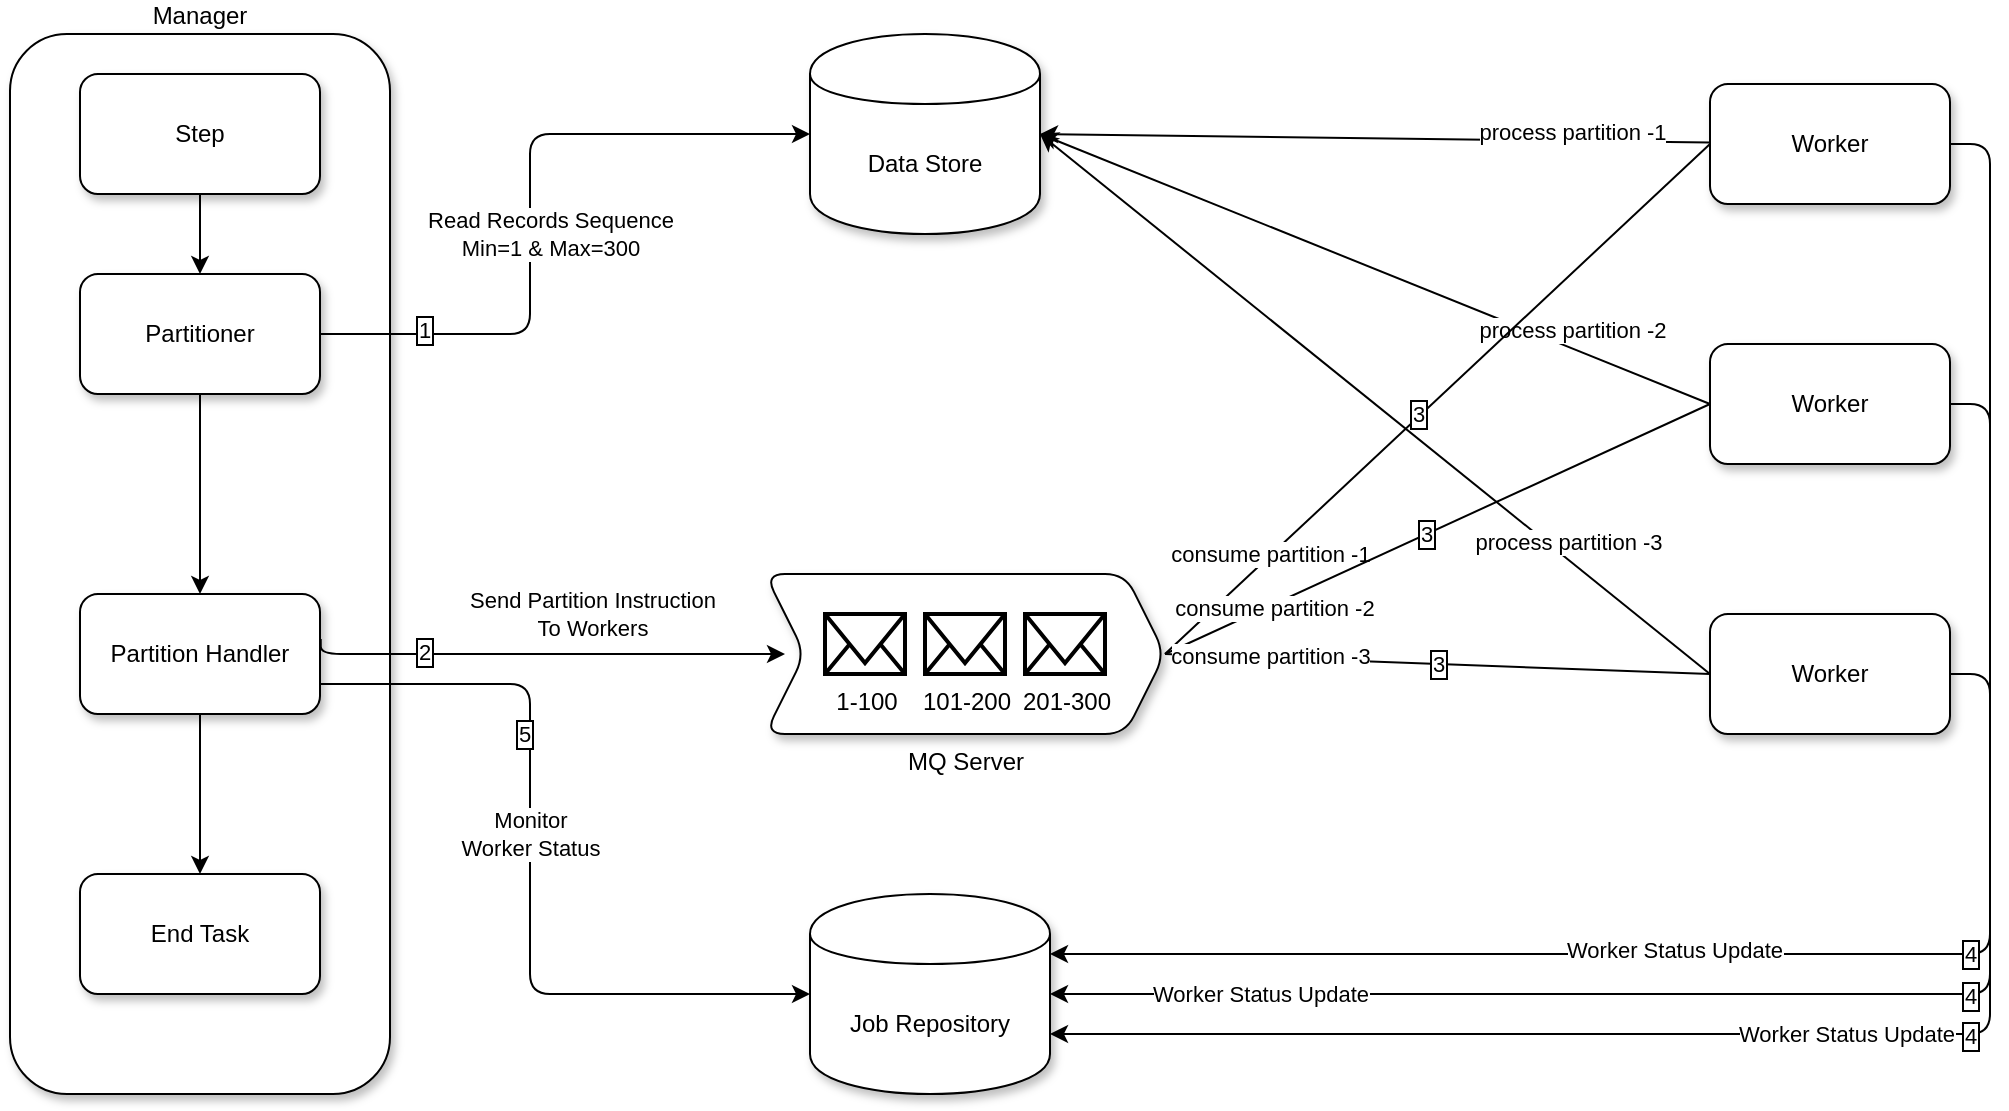 <mxfile version="14.7.6" type="github">
  <diagram id="N8ujg134AY5-pSwGKWIb" name="Page-1">
    <mxGraphModel dx="2308" dy="843" grid="1" gridSize="10" guides="1" tooltips="1" connect="1" arrows="1" fold="1" page="1" pageScale="1" pageWidth="1100" pageHeight="850" math="0" shadow="0">
      <root>
        <mxCell id="0" />
        <mxCell id="1" parent="0" />
        <mxCell id="v06ttbZFg-mQVMNtXIl2-1" value="Manager" style="whiteSpace=wrap;html=1;shadow=1;labelPosition=center;verticalLabelPosition=top;align=center;verticalAlign=bottom;labelBorderColor=none;rounded=1;" parent="1" vertex="1">
          <mxGeometry x="-1040" y="210" width="190" height="530" as="geometry" />
        </mxCell>
        <mxCell id="v06ttbZFg-mQVMNtXIl2-20" style="comic=0;orthogonalLoop=1;jettySize=auto;html=1;entryX=1;entryY=0.3;entryDx=0;entryDy=0;exitX=1;exitY=0.5;exitDx=0;exitDy=0;edgeStyle=orthogonalEdgeStyle;labelBorderColor=none;" parent="1" source="v06ttbZFg-mQVMNtXIl2-2" target="v06ttbZFg-mQVMNtXIl2-18" edge="1">
          <mxGeometry relative="1" as="geometry" />
        </mxCell>
        <mxCell id="uHiuThIKs9ukPwsspp7C-18" value="Worker Status Update" style="edgeLabel;html=1;align=center;verticalAlign=middle;resizable=0;points=[];labelBorderColor=none;rounded=1;" parent="v06ttbZFg-mQVMNtXIl2-20" vertex="1" connectable="0">
          <mxGeometry x="0.303" y="-2" relative="1" as="geometry">
            <mxPoint as="offset" />
          </mxGeometry>
        </mxCell>
        <mxCell id="uHiuThIKs9ukPwsspp7C-51" value="4" style="edgeLabel;html=1;align=center;verticalAlign=middle;resizable=0;points=[];labelBorderColor=#000000;rounded=1;" parent="v06ttbZFg-mQVMNtXIl2-20" vertex="1" connectable="0">
          <mxGeometry x="-0.108" relative="1" as="geometry">
            <mxPoint x="-10" y="26" as="offset" />
          </mxGeometry>
        </mxCell>
        <mxCell id="uHiuThIKs9ukPwsspp7C-23" style="edgeStyle=none;comic=0;orthogonalLoop=1;jettySize=auto;html=1;entryX=1;entryY=0.5;entryDx=0;entryDy=0;startArrow=none;startFill=0;endArrow=classic;endFill=1;labelBorderColor=none;" parent="1" source="v06ttbZFg-mQVMNtXIl2-2" target="uHiuThIKs9ukPwsspp7C-5" edge="1">
          <mxGeometry relative="1" as="geometry" />
        </mxCell>
        <mxCell id="uHiuThIKs9ukPwsspp7C-29" value="process partition -1" style="edgeLabel;html=1;align=center;verticalAlign=middle;resizable=0;points=[];labelBorderColor=none;rounded=1;" parent="uHiuThIKs9ukPwsspp7C-23" vertex="1" connectable="0">
          <mxGeometry x="-0.107" y="-4" relative="1" as="geometry">
            <mxPoint x="80.57" as="offset" />
          </mxGeometry>
        </mxCell>
        <mxCell id="v06ttbZFg-mQVMNtXIl2-2" value="Worker" style="whiteSpace=wrap;html=1;labelBorderColor=none;shadow=1;rounded=1;" parent="1" vertex="1">
          <mxGeometry x="-190" y="235" width="120" height="60" as="geometry" />
        </mxCell>
        <mxCell id="v06ttbZFg-mQVMNtXIl2-22" style="comic=0;orthogonalLoop=1;jettySize=auto;html=1;entryX=1;entryY=0.7;entryDx=0;entryDy=0;exitX=1;exitY=0.5;exitDx=0;exitDy=0;edgeStyle=orthogonalEdgeStyle;labelBorderColor=none;" parent="1" source="v06ttbZFg-mQVMNtXIl2-3" target="v06ttbZFg-mQVMNtXIl2-18" edge="1">
          <mxGeometry relative="1" as="geometry" />
        </mxCell>
        <mxCell id="uHiuThIKs9ukPwsspp7C-46" value="Worker Status Update" style="edgeLabel;html=1;align=center;verticalAlign=middle;resizable=0;points=[];labelBorderColor=none;rounded=1;" parent="v06ttbZFg-mQVMNtXIl2-22" vertex="1" connectable="0">
          <mxGeometry x="0.011" relative="1" as="geometry">
            <mxPoint as="offset" />
          </mxGeometry>
        </mxCell>
        <mxCell id="uHiuThIKs9ukPwsspp7C-53" value="4" style="edgeLabel;html=1;align=center;verticalAlign=middle;resizable=0;points=[];labelBorderColor=#000000;rounded=1;" parent="v06ttbZFg-mQVMNtXIl2-22" vertex="1" connectable="0">
          <mxGeometry x="-0.253" y="-1" relative="1" as="geometry">
            <mxPoint x="-9" y="35" as="offset" />
          </mxGeometry>
        </mxCell>
        <mxCell id="uHiuThIKs9ukPwsspp7C-24" style="edgeStyle=none;comic=0;orthogonalLoop=1;jettySize=auto;html=1;entryX=1;entryY=0.5;entryDx=0;entryDy=0;startArrow=none;startFill=0;endArrow=classic;endFill=1;exitX=0;exitY=0.5;exitDx=0;exitDy=0;labelBorderColor=none;" parent="1" source="v06ttbZFg-mQVMNtXIl2-3" target="uHiuThIKs9ukPwsspp7C-5" edge="1">
          <mxGeometry relative="1" as="geometry" />
        </mxCell>
        <mxCell id="uHiuThIKs9ukPwsspp7C-30" value="process partition -2" style="edgeLabel;html=1;align=center;verticalAlign=middle;resizable=0;points=[];labelBorderColor=none;rounded=1;" parent="uHiuThIKs9ukPwsspp7C-24" vertex="1" connectable="0">
          <mxGeometry x="-0.092" y="-1" relative="1" as="geometry">
            <mxPoint x="82.75" y="25.45" as="offset" />
          </mxGeometry>
        </mxCell>
        <mxCell id="v06ttbZFg-mQVMNtXIl2-3" value="Worker" style="whiteSpace=wrap;html=1;labelBorderColor=none;shadow=1;rounded=1;" parent="1" vertex="1">
          <mxGeometry x="-190" y="365" width="120" height="60" as="geometry" />
        </mxCell>
        <mxCell id="v06ttbZFg-mQVMNtXIl2-23" style="comic=0;orthogonalLoop=1;jettySize=auto;html=1;entryX=1;entryY=0.5;entryDx=0;entryDy=0;exitX=1;exitY=0.5;exitDx=0;exitDy=0;elbow=vertical;edgeStyle=orthogonalEdgeStyle;labelBorderColor=none;" parent="1" source="v06ttbZFg-mQVMNtXIl2-4" target="v06ttbZFg-mQVMNtXIl2-18" edge="1">
          <mxGeometry relative="1" as="geometry" />
        </mxCell>
        <mxCell id="uHiuThIKs9ukPwsspp7C-45" value="Worker Status Update" style="edgeLabel;html=1;align=center;verticalAlign=middle;resizable=0;points=[];labelBorderColor=none;rounded=1;" parent="v06ttbZFg-mQVMNtXIl2-23" vertex="1" connectable="0">
          <mxGeometry x="0.678" relative="1" as="geometry">
            <mxPoint as="offset" />
          </mxGeometry>
        </mxCell>
        <mxCell id="uHiuThIKs9ukPwsspp7C-52" value="4" style="edgeLabel;html=1;align=center;verticalAlign=middle;resizable=0;points=[];labelBorderColor=#000000;rounded=1;" parent="v06ttbZFg-mQVMNtXIl2-23" vertex="1" connectable="0">
          <mxGeometry x="-0.562" relative="1" as="geometry">
            <mxPoint x="-10" y="38" as="offset" />
          </mxGeometry>
        </mxCell>
        <mxCell id="uHiuThIKs9ukPwsspp7C-25" style="edgeStyle=none;comic=0;orthogonalLoop=1;jettySize=auto;html=1;entryX=1;entryY=0.5;entryDx=0;entryDy=0;startArrow=none;startFill=0;endArrow=classic;endFill=1;exitX=0;exitY=0.5;exitDx=0;exitDy=0;labelBorderColor=none;" parent="1" source="v06ttbZFg-mQVMNtXIl2-4" target="uHiuThIKs9ukPwsspp7C-5" edge="1">
          <mxGeometry relative="1" as="geometry">
            <mxPoint x="-210" y="550" as="sourcePoint" />
          </mxGeometry>
        </mxCell>
        <mxCell id="uHiuThIKs9ukPwsspp7C-31" value="process partition -3" style="edgeLabel;html=1;align=center;verticalAlign=middle;resizable=0;points=[];labelBorderColor=none;rounded=1;" parent="uHiuThIKs9ukPwsspp7C-25" vertex="1" connectable="0">
          <mxGeometry x="0.072" y="2" relative="1" as="geometry">
            <mxPoint x="109.84" y="76.89" as="offset" />
          </mxGeometry>
        </mxCell>
        <mxCell id="v06ttbZFg-mQVMNtXIl2-4" value="Worker" style="whiteSpace=wrap;html=1;labelBorderColor=none;shadow=1;rounded=1;" parent="1" vertex="1">
          <mxGeometry x="-190" y="500" width="120" height="60" as="geometry" />
        </mxCell>
        <mxCell id="v06ttbZFg-mQVMNtXIl2-8" style="edgeStyle=orthogonalEdgeStyle;orthogonalLoop=1;jettySize=auto;html=1;labelBorderColor=none;" parent="1" source="v06ttbZFg-mQVMNtXIl2-5" target="v06ttbZFg-mQVMNtXIl2-6" edge="1">
          <mxGeometry relative="1" as="geometry" />
        </mxCell>
        <mxCell id="v06ttbZFg-mQVMNtXIl2-5" value="Step" style="whiteSpace=wrap;html=1;labelBorderColor=none;shadow=1;rounded=1;" parent="1" vertex="1">
          <mxGeometry x="-1005" y="230" width="120" height="60" as="geometry" />
        </mxCell>
        <mxCell id="v06ttbZFg-mQVMNtXIl2-9" style="edgeStyle=orthogonalEdgeStyle;orthogonalLoop=1;jettySize=auto;html=1;labelBorderColor=none;" parent="1" source="v06ttbZFg-mQVMNtXIl2-6" target="v06ttbZFg-mQVMNtXIl2-7" edge="1">
          <mxGeometry relative="1" as="geometry" />
        </mxCell>
        <mxCell id="uHiuThIKs9ukPwsspp7C-6" style="edgeStyle=orthogonalEdgeStyle;comic=0;orthogonalLoop=1;jettySize=auto;html=1;entryX=0;entryY=0.5;entryDx=0;entryDy=0;labelBorderColor=none;" parent="1" source="v06ttbZFg-mQVMNtXIl2-6" target="uHiuThIKs9ukPwsspp7C-5" edge="1">
          <mxGeometry relative="1" as="geometry">
            <Array as="points">
              <mxPoint x="-780" y="360" />
              <mxPoint x="-780" y="260" />
            </Array>
          </mxGeometry>
        </mxCell>
        <mxCell id="uHiuThIKs9ukPwsspp7C-7" value="Read Records Sequence&lt;br&gt;Min=1 &amp;amp; Max=300" style="edgeLabel;html=1;align=center;verticalAlign=middle;resizable=0;points=[];labelBorderColor=none;rounded=1;" parent="uHiuThIKs9ukPwsspp7C-6" vertex="1" connectable="0">
          <mxGeometry x="0.489" relative="1" as="geometry">
            <mxPoint x="-42" y="50" as="offset" />
          </mxGeometry>
        </mxCell>
        <mxCell id="uHiuThIKs9ukPwsspp7C-47" value="1" style="edgeLabel;html=1;align=center;verticalAlign=middle;resizable=0;points=[];labelBorderColor=#000000;rounded=1;" parent="uHiuThIKs9ukPwsspp7C-6" vertex="1" connectable="0">
          <mxGeometry x="-0.701" y="2" relative="1" as="geometry">
            <mxPoint as="offset" />
          </mxGeometry>
        </mxCell>
        <mxCell id="v06ttbZFg-mQVMNtXIl2-6" value="Partitioner" style="whiteSpace=wrap;html=1;labelBorderColor=none;shadow=1;rounded=1;" parent="1" vertex="1">
          <mxGeometry x="-1005" y="330" width="120" height="60" as="geometry" />
        </mxCell>
        <mxCell id="v06ttbZFg-mQVMNtXIl2-13" style="edgeStyle=orthogonalEdgeStyle;orthogonalLoop=1;jettySize=auto;html=1;comic=0;entryX=0.05;entryY=0.5;entryDx=0;entryDy=0;entryPerimeter=0;labelBorderColor=none;exitX=1.003;exitY=0.375;exitDx=0;exitDy=0;exitPerimeter=0;" parent="1" source="v06ttbZFg-mQVMNtXIl2-7" target="uHiuThIKs9ukPwsspp7C-9" edge="1">
          <mxGeometry relative="1" as="geometry">
            <mxPoint x="-650" y="470" as="targetPoint" />
            <Array as="points">
              <mxPoint x="-885" y="520" />
            </Array>
            <mxPoint x="-750" y="560" as="sourcePoint" />
          </mxGeometry>
        </mxCell>
        <mxCell id="uHiuThIKs9ukPwsspp7C-15" value="Send Partition Instruction&lt;br&gt;To Workers" style="edgeLabel;html=1;align=center;verticalAlign=middle;resizable=0;points=[];labelBorderColor=none;rounded=1;" parent="v06ttbZFg-mQVMNtXIl2-13" vertex="1" connectable="0">
          <mxGeometry x="-0.17" y="-1" relative="1" as="geometry">
            <mxPoint x="43" y="-21" as="offset" />
          </mxGeometry>
        </mxCell>
        <mxCell id="uHiuThIKs9ukPwsspp7C-48" value="2" style="edgeLabel;html=1;align=center;verticalAlign=middle;resizable=0;points=[];labelBorderColor=#000000;rounded=1;" parent="v06ttbZFg-mQVMNtXIl2-13" vertex="1" connectable="0">
          <mxGeometry x="-0.507" y="1" relative="1" as="geometry">
            <mxPoint as="offset" />
          </mxGeometry>
        </mxCell>
        <mxCell id="uHiuThIKs9ukPwsspp7C-4" style="edgeStyle=orthogonalEdgeStyle;comic=0;orthogonalLoop=1;jettySize=auto;html=1;labelBorderColor=none;" parent="1" source="v06ttbZFg-mQVMNtXIl2-7" target="uHiuThIKs9ukPwsspp7C-3" edge="1">
          <mxGeometry relative="1" as="geometry" />
        </mxCell>
        <mxCell id="uHiuThIKs9ukPwsspp7C-16" style="edgeStyle=orthogonalEdgeStyle;comic=0;orthogonalLoop=1;jettySize=auto;html=1;entryX=0;entryY=0.5;entryDx=0;entryDy=0;elbow=vertical;labelBorderColor=none;exitX=1;exitY=0.75;exitDx=0;exitDy=0;" parent="1" source="v06ttbZFg-mQVMNtXIl2-7" target="v06ttbZFg-mQVMNtXIl2-18" edge="1">
          <mxGeometry relative="1" as="geometry">
            <Array as="points">
              <mxPoint x="-780" y="535" />
              <mxPoint x="-780" y="690" />
            </Array>
          </mxGeometry>
        </mxCell>
        <mxCell id="uHiuThIKs9ukPwsspp7C-17" value="Monitor&lt;br&gt;Worker Status" style="edgeLabel;html=1;align=center;verticalAlign=middle;resizable=0;points=[];labelBorderColor=none;rounded=1;" parent="uHiuThIKs9ukPwsspp7C-16" vertex="1" connectable="0">
          <mxGeometry x="-0.028" y="5" relative="1" as="geometry">
            <mxPoint x="-5" y="-15" as="offset" />
          </mxGeometry>
        </mxCell>
        <mxCell id="uHiuThIKs9ukPwsspp7C-54" value="5" style="edgeLabel;html=1;align=center;verticalAlign=middle;resizable=0;points=[];labelBorderColor=#000000;rounded=1;" parent="uHiuThIKs9ukPwsspp7C-16" vertex="1" connectable="0">
          <mxGeometry x="-0.66" relative="1" as="geometry">
            <mxPoint x="34" y="25" as="offset" />
          </mxGeometry>
        </mxCell>
        <mxCell id="v06ttbZFg-mQVMNtXIl2-7" value="Partition Handler" style="whiteSpace=wrap;html=1;labelBorderColor=none;shadow=1;rounded=1;" parent="1" vertex="1">
          <mxGeometry x="-1005" y="490" width="120" height="60" as="geometry" />
        </mxCell>
        <mxCell id="v06ttbZFg-mQVMNtXIl2-15" style="comic=0;orthogonalLoop=1;jettySize=auto;html=1;entryX=0;entryY=0.5;entryDx=0;entryDy=0;exitX=1;exitY=0.5;exitDx=0;exitDy=0;endArrow=none;endFill=0;startArrow=none;startFill=0;labelBorderColor=none;" parent="1" source="uHiuThIKs9ukPwsspp7C-9" target="v06ttbZFg-mQVMNtXIl2-2" edge="1">
          <mxGeometry relative="1" as="geometry">
            <mxPoint x="-500" y="470" as="sourcePoint" />
          </mxGeometry>
        </mxCell>
        <mxCell id="uHiuThIKs9ukPwsspp7C-34" value="consume partition -1" style="edgeLabel;html=1;align=center;verticalAlign=middle;resizable=0;points=[];labelBorderColor=none;rounded=1;" parent="v06ttbZFg-mQVMNtXIl2-15" vertex="1" connectable="0">
          <mxGeometry x="-0.613" y="1" relative="1" as="geometry">
            <mxPoint as="offset" />
          </mxGeometry>
        </mxCell>
        <mxCell id="uHiuThIKs9ukPwsspp7C-49" value="3" style="edgeLabel;html=1;align=center;verticalAlign=middle;resizable=0;points=[];labelBorderColor=#000000;rounded=1;" parent="v06ttbZFg-mQVMNtXIl2-15" vertex="1" connectable="0">
          <mxGeometry x="-0.066" y="1" relative="1" as="geometry">
            <mxPoint as="offset" />
          </mxGeometry>
        </mxCell>
        <mxCell id="v06ttbZFg-mQVMNtXIl2-16" style="comic=0;orthogonalLoop=1;jettySize=auto;html=1;entryX=0;entryY=0.5;entryDx=0;entryDy=0;exitX=1;exitY=0.5;exitDx=0;exitDy=0;endArrow=none;endFill=0;startArrow=none;startFill=0;labelBorderColor=none;" parent="1" source="uHiuThIKs9ukPwsspp7C-9" target="v06ttbZFg-mQVMNtXIl2-3" edge="1">
          <mxGeometry relative="1" as="geometry">
            <mxPoint x="-500" y="470" as="sourcePoint" />
          </mxGeometry>
        </mxCell>
        <mxCell id="uHiuThIKs9ukPwsspp7C-35" value="consume partition -2" style="edgeLabel;html=1;align=center;verticalAlign=middle;resizable=0;points=[];labelBorderColor=none;rounded=1;" parent="v06ttbZFg-mQVMNtXIl2-16" vertex="1" connectable="0">
          <mxGeometry x="-0.607" y="-1" relative="1" as="geometry">
            <mxPoint as="offset" />
          </mxGeometry>
        </mxCell>
        <mxCell id="uHiuThIKs9ukPwsspp7C-50" value="3" style="edgeLabel;html=1;align=center;verticalAlign=middle;resizable=0;points=[];labelBorderColor=#000000;rounded=1;" parent="v06ttbZFg-mQVMNtXIl2-16" vertex="1" connectable="0">
          <mxGeometry x="-0.042" y="1" relative="1" as="geometry">
            <mxPoint as="offset" />
          </mxGeometry>
        </mxCell>
        <mxCell id="v06ttbZFg-mQVMNtXIl2-17" value="3" style="comic=0;orthogonalLoop=1;jettySize=auto;html=1;entryX=0;entryY=0.5;entryDx=0;entryDy=0;exitX=1;exitY=0.5;exitDx=0;exitDy=0;endArrow=none;endFill=0;startArrow=none;startFill=0;labelBorderColor=#000000;" parent="1" source="uHiuThIKs9ukPwsspp7C-9" target="v06ttbZFg-mQVMNtXIl2-4" edge="1">
          <mxGeometry relative="1" as="geometry">
            <mxPoint x="-500" y="470" as="sourcePoint" />
          </mxGeometry>
        </mxCell>
        <mxCell id="uHiuThIKs9ukPwsspp7C-36" value="consume partition -3" style="edgeLabel;html=1;align=center;verticalAlign=middle;resizable=0;points=[];labelBorderColor=none;rounded=1;" parent="v06ttbZFg-mQVMNtXIl2-17" vertex="1" connectable="0">
          <mxGeometry x="-0.615" relative="1" as="geometry">
            <mxPoint y="-1" as="offset" />
          </mxGeometry>
        </mxCell>
        <mxCell id="v06ttbZFg-mQVMNtXIl2-18" value="Job Repository" style="shape=cylinder;whiteSpace=wrap;html=1;boundedLbl=1;backgroundOutline=1;shadow=1;labelBorderColor=none;rounded=1;" parent="1" vertex="1">
          <mxGeometry x="-640" y="640" width="120" height="100" as="geometry" />
        </mxCell>
        <mxCell id="uHiuThIKs9ukPwsspp7C-3" value="End Task" style="whiteSpace=wrap;html=1;shadow=1;labelBorderColor=none;rounded=1;" parent="1" vertex="1">
          <mxGeometry x="-1005" y="630" width="120" height="60" as="geometry" />
        </mxCell>
        <mxCell id="uHiuThIKs9ukPwsspp7C-5" value="Data Store" style="shape=cylinder;whiteSpace=wrap;html=1;boundedLbl=1;backgroundOutline=1;shadow=1;labelBorderColor=none;rounded=1;" parent="1" vertex="1">
          <mxGeometry x="-640" y="210" width="115" height="100" as="geometry" />
        </mxCell>
        <mxCell id="uHiuThIKs9ukPwsspp7C-9" value="MQ Server" style="shape=step;perimeter=stepPerimeter;whiteSpace=wrap;html=1;fixedSize=1;shadow=1;labelPosition=center;verticalLabelPosition=bottom;align=center;verticalAlign=top;labelBorderColor=none;rounded=1;" parent="1" vertex="1">
          <mxGeometry x="-662.5" y="480" width="200" height="80" as="geometry" />
        </mxCell>
        <mxCell id="uHiuThIKs9ukPwsspp7C-10" value="1-100" style="html=1;verticalLabelPosition=bottom;align=center;verticalAlign=top;strokeWidth=2;shadow=0;dashed=0;shape=mxgraph.ios7.icons.mail;labelBorderColor=none;rounded=1;" parent="1" vertex="1">
          <mxGeometry x="-632.5" y="500" width="40" height="30" as="geometry" />
        </mxCell>
        <mxCell id="uHiuThIKs9ukPwsspp7C-11" value="101-200" style="html=1;verticalLabelPosition=bottom;align=center;verticalAlign=top;strokeWidth=2;shadow=0;dashed=0;shape=mxgraph.ios7.icons.mail;labelBorderColor=none;rounded=1;" parent="1" vertex="1">
          <mxGeometry x="-582.5" y="500" width="40" height="30" as="geometry" />
        </mxCell>
        <mxCell id="uHiuThIKs9ukPwsspp7C-12" value="201-300" style="html=1;verticalLabelPosition=bottom;align=center;verticalAlign=top;strokeWidth=2;shadow=0;dashed=0;shape=mxgraph.ios7.icons.mail;labelBorderColor=none;rounded=1;" parent="1" vertex="1">
          <mxGeometry x="-532.5" y="500" width="40" height="30" as="geometry" />
        </mxCell>
      </root>
    </mxGraphModel>
  </diagram>
</mxfile>
